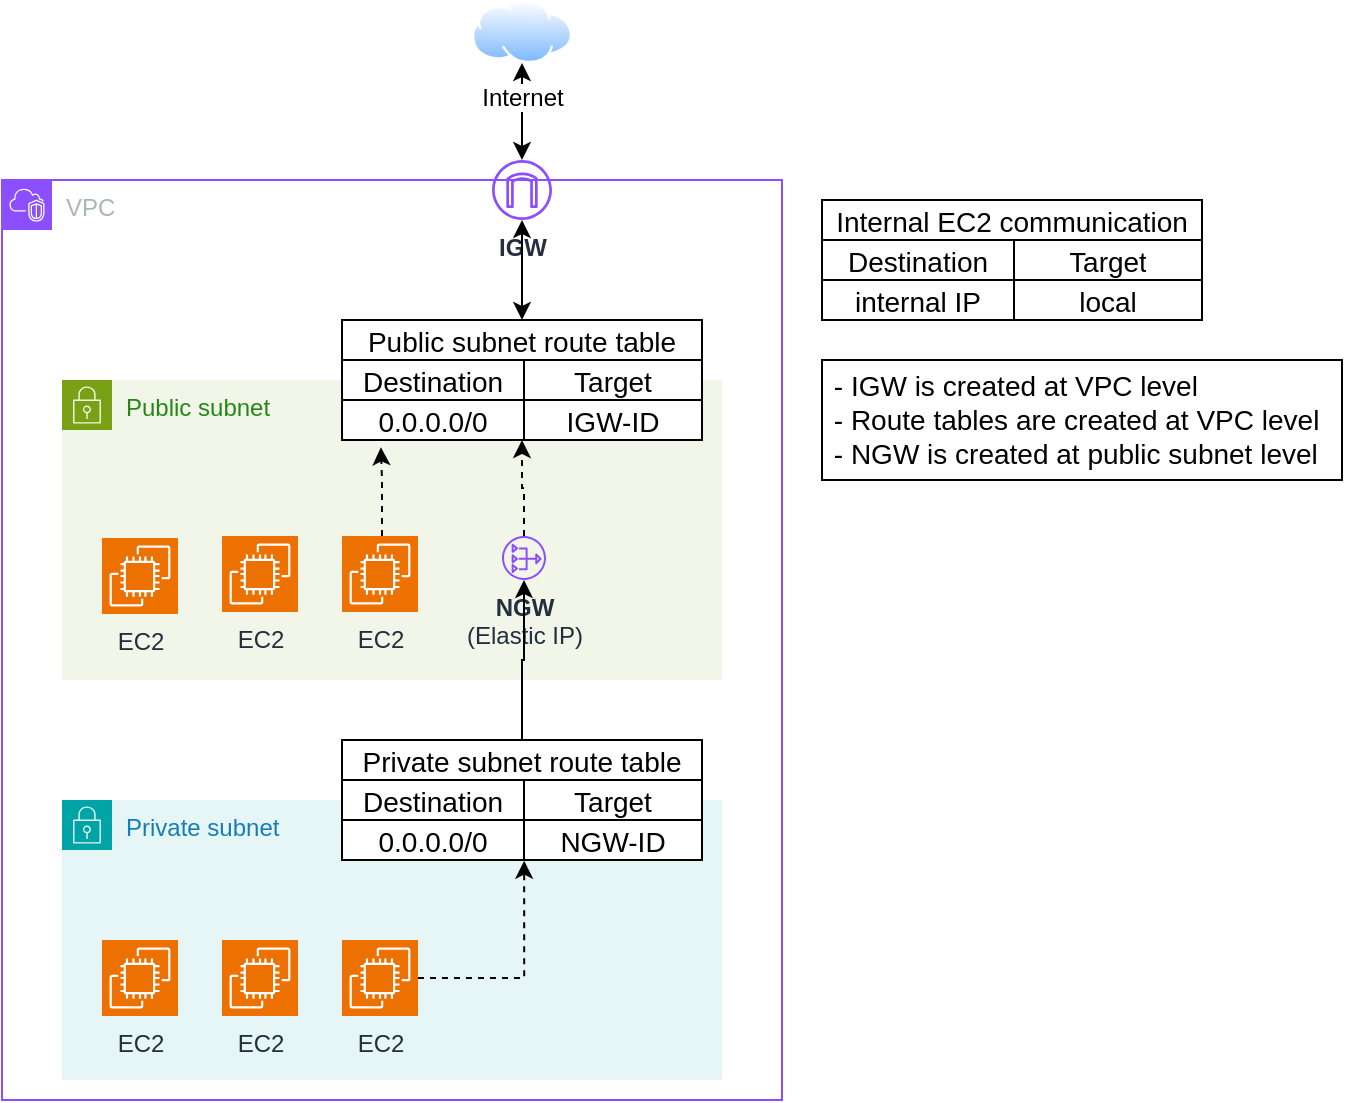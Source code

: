 <mxfile version="26.0.16">
  <diagram name="Page-1" id="J59PzGIV-IZARhgNcw3m">
    <mxGraphModel dx="993" dy="568" grid="1" gridSize="10" guides="1" tooltips="1" connect="1" arrows="1" fold="1" page="1" pageScale="1" pageWidth="850" pageHeight="1100" math="0" shadow="0">
      <root>
        <mxCell id="0" />
        <mxCell id="1" parent="0" />
        <mxCell id="nNxd906b-8G5X-YyZnIa-1" value="VPC" style="points=[[0,0],[0.25,0],[0.5,0],[0.75,0],[1,0],[1,0.25],[1,0.5],[1,0.75],[1,1],[0.75,1],[0.5,1],[0.25,1],[0,1],[0,0.75],[0,0.5],[0,0.25]];outlineConnect=0;gradientColor=none;html=1;whiteSpace=wrap;fontSize=12;fontStyle=0;container=1;pointerEvents=0;collapsible=0;recursiveResize=0;shape=mxgraph.aws4.group;grIcon=mxgraph.aws4.group_vpc2;strokeColor=#8C4FFF;fillColor=none;verticalAlign=top;align=left;spacingLeft=30;fontColor=#AAB7B8;dashed=0;" vertex="1" parent="1">
          <mxGeometry x="40" y="130" width="390" height="460" as="geometry" />
        </mxCell>
        <mxCell id="oJM-QH1wbEqwgT6jP4RW-5" value="Public subnet" style="points=[[0,0],[0.25,0],[0.5,0],[0.75,0],[1,0],[1,0.25],[1,0.5],[1,0.75],[1,1],[0.75,1],[0.5,1],[0.25,1],[0,1],[0,0.75],[0,0.5],[0,0.25]];outlineConnect=0;gradientColor=none;html=1;whiteSpace=wrap;fontSize=12;fontStyle=0;container=1;pointerEvents=0;collapsible=0;recursiveResize=0;shape=mxgraph.aws4.group;grIcon=mxgraph.aws4.group_security_group;grStroke=0;strokeColor=#7AA116;fillColor=#F2F6E8;verticalAlign=top;align=left;spacingLeft=30;fontColor=#248814;dashed=0;" parent="nNxd906b-8G5X-YyZnIa-1" vertex="1">
          <mxGeometry x="30" y="100" width="330" height="150" as="geometry" />
        </mxCell>
        <mxCell id="nNxd906b-8G5X-YyZnIa-3" value="EC2" style="sketch=0;points=[[0,0,0],[0.25,0,0],[0.5,0,0],[0.75,0,0],[1,0,0],[0,1,0],[0.25,1,0],[0.5,1,0],[0.75,1,0],[1,1,0],[0,0.25,0],[0,0.5,0],[0,0.75,0],[1,0.25,0],[1,0.5,0],[1,0.75,0]];outlineConnect=0;fontColor=#232F3E;fillColor=#ED7100;strokeColor=#ffffff;dashed=0;verticalLabelPosition=bottom;verticalAlign=top;align=center;html=1;fontSize=12;fontStyle=0;aspect=fixed;shape=mxgraph.aws4.resourceIcon;resIcon=mxgraph.aws4.ec2;" vertex="1" parent="oJM-QH1wbEqwgT6jP4RW-5">
          <mxGeometry x="20" y="79" width="38" height="38" as="geometry" />
        </mxCell>
        <mxCell id="nNxd906b-8G5X-YyZnIa-4" value="EC2" style="sketch=0;points=[[0,0,0],[0.25,0,0],[0.5,0,0],[0.75,0,0],[1,0,0],[0,1,0],[0.25,1,0],[0.5,1,0],[0.75,1,0],[1,1,0],[0,0.25,0],[0,0.5,0],[0,0.75,0],[1,0.25,0],[1,0.5,0],[1,0.75,0]];outlineConnect=0;fontColor=#232F3E;fillColor=#ED7100;strokeColor=#ffffff;dashed=0;verticalLabelPosition=bottom;verticalAlign=top;align=center;html=1;fontSize=12;fontStyle=0;aspect=fixed;shape=mxgraph.aws4.resourceIcon;resIcon=mxgraph.aws4.ec2;" vertex="1" parent="oJM-QH1wbEqwgT6jP4RW-5">
          <mxGeometry x="80" y="78" width="38" height="38" as="geometry" />
        </mxCell>
        <mxCell id="nNxd906b-8G5X-YyZnIa-5" value="EC2" style="sketch=0;points=[[0,0,0],[0.25,0,0],[0.5,0,0],[0.75,0,0],[1,0,0],[0,1,0],[0.25,1,0],[0.5,1,0],[0.75,1,0],[1,1,0],[0,0.25,0],[0,0.5,0],[0,0.75,0],[1,0.25,0],[1,0.5,0],[1,0.75,0]];outlineConnect=0;fontColor=#232F3E;fillColor=#ED7100;strokeColor=#ffffff;dashed=0;verticalLabelPosition=bottom;verticalAlign=top;align=center;html=1;fontSize=12;fontStyle=0;aspect=fixed;shape=mxgraph.aws4.resourceIcon;resIcon=mxgraph.aws4.ec2;" vertex="1" parent="oJM-QH1wbEqwgT6jP4RW-5">
          <mxGeometry x="140" y="78" width="38" height="38" as="geometry" />
        </mxCell>
        <mxCell id="UBAS4pGQuPnV54A2ei4c-2" value="&lt;b&gt;NGW&lt;/b&gt;&lt;div&gt;(Elastic IP)&lt;/div&gt;" style="sketch=0;outlineConnect=0;fontColor=#232F3E;gradientColor=none;fillColor=#8C4FFF;strokeColor=none;dashed=0;verticalLabelPosition=bottom;verticalAlign=top;align=center;html=1;fontSize=12;fontStyle=0;aspect=fixed;pointerEvents=1;shape=mxgraph.aws4.nat_gateway;" parent="oJM-QH1wbEqwgT6jP4RW-5" vertex="1">
          <mxGeometry x="220" y="78" width="22" height="22" as="geometry" />
        </mxCell>
        <mxCell id="oJM-QH1wbEqwgT6jP4RW-4" value="Private subnet" style="points=[[0,0],[0.25,0],[0.5,0],[0.75,0],[1,0],[1,0.25],[1,0.5],[1,0.75],[1,1],[0.75,1],[0.5,1],[0.25,1],[0,1],[0,0.75],[0,0.5],[0,0.25]];outlineConnect=0;gradientColor=none;html=1;whiteSpace=wrap;fontSize=12;fontStyle=0;container=1;pointerEvents=0;collapsible=0;recursiveResize=0;shape=mxgraph.aws4.group;grIcon=mxgraph.aws4.group_security_group;grStroke=0;strokeColor=#00A4A6;fillColor=#E6F6F7;verticalAlign=top;align=left;spacingLeft=30;fontColor=#147EBA;dashed=0;" parent="nNxd906b-8G5X-YyZnIa-1" vertex="1">
          <mxGeometry x="30" y="310" width="330" height="140" as="geometry" />
        </mxCell>
        <mxCell id="nNxd906b-8G5X-YyZnIa-7" value="EC2" style="sketch=0;points=[[0,0,0],[0.25,0,0],[0.5,0,0],[0.75,0,0],[1,0,0],[0,1,0],[0.25,1,0],[0.5,1,0],[0.75,1,0],[1,1,0],[0,0.25,0],[0,0.5,0],[0,0.75,0],[1,0.25,0],[1,0.5,0],[1,0.75,0]];outlineConnect=0;fontColor=#232F3E;fillColor=#ED7100;strokeColor=#ffffff;dashed=0;verticalLabelPosition=bottom;verticalAlign=top;align=center;html=1;fontSize=12;fontStyle=0;aspect=fixed;shape=mxgraph.aws4.resourceIcon;resIcon=mxgraph.aws4.ec2;" vertex="1" parent="oJM-QH1wbEqwgT6jP4RW-4">
          <mxGeometry x="20" y="70" width="38" height="38" as="geometry" />
        </mxCell>
        <mxCell id="nNxd906b-8G5X-YyZnIa-8" value="EC2" style="sketch=0;points=[[0,0,0],[0.25,0,0],[0.5,0,0],[0.75,0,0],[1,0,0],[0,1,0],[0.25,1,0],[0.5,1,0],[0.75,1,0],[1,1,0],[0,0.25,0],[0,0.5,0],[0,0.75,0],[1,0.25,0],[1,0.5,0],[1,0.75,0]];outlineConnect=0;fontColor=#232F3E;fillColor=#ED7100;strokeColor=#ffffff;dashed=0;verticalLabelPosition=bottom;verticalAlign=top;align=center;html=1;fontSize=12;fontStyle=0;aspect=fixed;shape=mxgraph.aws4.resourceIcon;resIcon=mxgraph.aws4.ec2;" vertex="1" parent="oJM-QH1wbEqwgT6jP4RW-4">
          <mxGeometry x="80" y="70" width="38" height="38" as="geometry" />
        </mxCell>
        <mxCell id="nNxd906b-8G5X-YyZnIa-9" value="EC2" style="sketch=0;points=[[0,0,0],[0.25,0,0],[0.5,0,0],[0.75,0,0],[1,0,0],[0,1,0],[0.25,1,0],[0.5,1,0],[0.75,1,0],[1,1,0],[0,0.25,0],[0,0.5,0],[0,0.75,0],[1,0.25,0],[1,0.5,0],[1,0.75,0]];outlineConnect=0;fontColor=#232F3E;fillColor=#ED7100;strokeColor=#ffffff;dashed=0;verticalLabelPosition=bottom;verticalAlign=top;align=center;html=1;fontSize=12;fontStyle=0;aspect=fixed;shape=mxgraph.aws4.resourceIcon;resIcon=mxgraph.aws4.ec2;" vertex="1" parent="oJM-QH1wbEqwgT6jP4RW-4">
          <mxGeometry x="140" y="70" width="38" height="38" as="geometry" />
        </mxCell>
        <mxCell id="nNxd906b-8G5X-YyZnIa-11" value="" style="edgeStyle=orthogonalEdgeStyle;rounded=0;orthogonalLoop=1;jettySize=auto;html=1;exitX=0.5;exitY=0;exitDx=0;exitDy=0;" edge="1" parent="nNxd906b-8G5X-YyZnIa-1" source="nNxd906b-8G5X-YyZnIa-99" target="UBAS4pGQuPnV54A2ei4c-2">
          <mxGeometry relative="1" as="geometry">
            <mxPoint x="261" y="270.0" as="sourcePoint" />
            <Array as="points" />
          </mxGeometry>
        </mxCell>
        <mxCell id="nNxd906b-8G5X-YyZnIa-16" style="edgeStyle=orthogonalEdgeStyle;rounded=0;orthogonalLoop=1;jettySize=auto;html=1;dashed=1;entryX=0.506;entryY=1.017;entryDx=0;entryDy=0;entryPerimeter=0;" edge="1" parent="nNxd906b-8G5X-YyZnIa-1" source="nNxd906b-8G5X-YyZnIa-9" target="nNxd906b-8G5X-YyZnIa-103">
          <mxGeometry relative="1" as="geometry">
            <mxPoint x="261" y="330" as="targetPoint" />
            <Array as="points">
              <mxPoint x="261" y="399" />
            </Array>
          </mxGeometry>
        </mxCell>
        <mxCell id="nNxd906b-8G5X-YyZnIa-17" style="edgeStyle=orthogonalEdgeStyle;rounded=0;orthogonalLoop=1;jettySize=auto;html=1;dashed=1;entryX=0.108;entryY=1.183;entryDx=0;entryDy=0;entryPerimeter=0;" edge="1" parent="nNxd906b-8G5X-YyZnIa-1" source="nNxd906b-8G5X-YyZnIa-5" target="nNxd906b-8G5X-YyZnIa-110">
          <mxGeometry relative="1" as="geometry">
            <mxPoint x="230" y="110.0" as="targetPoint" />
            <Array as="points">
              <mxPoint x="190" y="150" />
              <mxPoint x="189" y="134" />
            </Array>
          </mxGeometry>
        </mxCell>
        <mxCell id="UBAS4pGQuPnV54A2ei4c-3" value="&lt;b&gt;IGW&lt;/b&gt;" style="sketch=0;outlineConnect=0;fontColor=#232F3E;gradientColor=none;fillColor=#8C4FFF;strokeColor=none;dashed=0;verticalLabelPosition=bottom;verticalAlign=top;align=center;html=1;fontSize=12;fontStyle=0;aspect=fixed;pointerEvents=1;shape=mxgraph.aws4.internet_gateway;" parent="nNxd906b-8G5X-YyZnIa-1" vertex="1">
          <mxGeometry x="245" y="-10" width="30" height="30" as="geometry" />
        </mxCell>
        <mxCell id="nNxd906b-8G5X-YyZnIa-13" style="edgeStyle=orthogonalEdgeStyle;rounded=0;orthogonalLoop=1;jettySize=auto;html=1;startArrow=classic;startFill=1;exitX=0.5;exitY=0;exitDx=0;exitDy=0;" edge="1" parent="nNxd906b-8G5X-YyZnIa-1" source="nNxd906b-8G5X-YyZnIa-106" target="UBAS4pGQuPnV54A2ei4c-3">
          <mxGeometry relative="1" as="geometry">
            <mxPoint x="260" y="60.0" as="sourcePoint" />
          </mxGeometry>
        </mxCell>
        <mxCell id="nNxd906b-8G5X-YyZnIa-99" value="Private subnet route table" style="shape=table;startSize=20;container=1;collapsible=0;childLayout=tableLayout;strokeColor=default;fontSize=14;labelBackgroundColor=none;gradientColor=none;swimlaneFillColor=default;" vertex="1" parent="nNxd906b-8G5X-YyZnIa-1">
          <mxGeometry x="170" y="280" width="180" height="60" as="geometry" />
        </mxCell>
        <mxCell id="nNxd906b-8G5X-YyZnIa-100" value="" style="shape=tableRow;horizontal=0;startSize=0;swimlaneHead=0;swimlaneBody=0;strokeColor=inherit;top=0;left=0;bottom=0;right=0;collapsible=0;dropTarget=0;fillColor=none;points=[[0,0.5],[1,0.5]];portConstraint=eastwest;fontSize=16;swimlaneFillColor=default;" vertex="1" parent="nNxd906b-8G5X-YyZnIa-99">
          <mxGeometry y="20" width="180" height="20" as="geometry" />
        </mxCell>
        <mxCell id="nNxd906b-8G5X-YyZnIa-101" value="Destination" style="shape=partialRectangle;html=1;whiteSpace=wrap;connectable=0;strokeColor=inherit;overflow=hidden;fillColor=none;top=0;left=0;bottom=0;right=0;pointerEvents=1;fontSize=14;swimlaneFillColor=default;" vertex="1" parent="nNxd906b-8G5X-YyZnIa-100">
          <mxGeometry width="91" height="20" as="geometry">
            <mxRectangle width="91" height="20" as="alternateBounds" />
          </mxGeometry>
        </mxCell>
        <mxCell id="nNxd906b-8G5X-YyZnIa-102" value="Target" style="shape=partialRectangle;html=1;whiteSpace=wrap;connectable=0;strokeColor=inherit;overflow=hidden;fillColor=none;top=0;left=0;bottom=0;right=0;pointerEvents=1;fontSize=14;swimlaneFillColor=default;" vertex="1" parent="nNxd906b-8G5X-YyZnIa-100">
          <mxGeometry x="91" width="89" height="20" as="geometry">
            <mxRectangle width="89" height="20" as="alternateBounds" />
          </mxGeometry>
        </mxCell>
        <mxCell id="nNxd906b-8G5X-YyZnIa-103" value="" style="shape=tableRow;horizontal=0;startSize=0;swimlaneHead=0;swimlaneBody=0;strokeColor=inherit;top=0;left=0;bottom=0;right=0;collapsible=0;dropTarget=0;fillColor=none;points=[[0,0.5],[1,0.5]];portConstraint=eastwest;fontSize=16;swimlaneFillColor=default;" vertex="1" parent="nNxd906b-8G5X-YyZnIa-99">
          <mxGeometry y="40" width="180" height="20" as="geometry" />
        </mxCell>
        <mxCell id="nNxd906b-8G5X-YyZnIa-104" value="0.0.0.0/0" style="shape=partialRectangle;html=1;whiteSpace=wrap;connectable=0;strokeColor=inherit;overflow=hidden;fillColor=none;top=0;left=0;bottom=0;right=0;pointerEvents=1;fontSize=14;swimlaneFillColor=default;" vertex="1" parent="nNxd906b-8G5X-YyZnIa-103">
          <mxGeometry width="91" height="20" as="geometry">
            <mxRectangle width="91" height="20" as="alternateBounds" />
          </mxGeometry>
        </mxCell>
        <mxCell id="nNxd906b-8G5X-YyZnIa-105" value="NGW-ID" style="shape=partialRectangle;html=1;whiteSpace=wrap;connectable=0;strokeColor=inherit;overflow=hidden;fillColor=none;top=0;left=0;bottom=0;right=0;pointerEvents=1;fontSize=14;swimlaneFillColor=default;" vertex="1" parent="nNxd906b-8G5X-YyZnIa-103">
          <mxGeometry x="91" width="89" height="20" as="geometry">
            <mxRectangle width="89" height="20" as="alternateBounds" />
          </mxGeometry>
        </mxCell>
        <mxCell id="nNxd906b-8G5X-YyZnIa-106" value="Public subnet route table" style="shape=table;startSize=20;container=1;collapsible=0;childLayout=tableLayout;strokeColor=default;fontSize=14;labelBackgroundColor=none;gradientColor=none;swimlaneFillColor=default;" vertex="1" parent="nNxd906b-8G5X-YyZnIa-1">
          <mxGeometry x="170" y="70" width="180" height="60" as="geometry" />
        </mxCell>
        <mxCell id="nNxd906b-8G5X-YyZnIa-107" value="" style="shape=tableRow;horizontal=0;startSize=0;swimlaneHead=0;swimlaneBody=0;strokeColor=inherit;top=0;left=0;bottom=0;right=0;collapsible=0;dropTarget=0;fillColor=none;points=[[0,0.5],[1,0.5]];portConstraint=eastwest;fontSize=16;swimlaneFillColor=default;" vertex="1" parent="nNxd906b-8G5X-YyZnIa-106">
          <mxGeometry y="20" width="180" height="20" as="geometry" />
        </mxCell>
        <mxCell id="nNxd906b-8G5X-YyZnIa-108" value="Destination" style="shape=partialRectangle;html=1;whiteSpace=wrap;connectable=0;strokeColor=inherit;overflow=hidden;fillColor=none;top=0;left=0;bottom=0;right=0;pointerEvents=1;fontSize=14;swimlaneFillColor=default;" vertex="1" parent="nNxd906b-8G5X-YyZnIa-107">
          <mxGeometry width="91" height="20" as="geometry">
            <mxRectangle width="91" height="20" as="alternateBounds" />
          </mxGeometry>
        </mxCell>
        <mxCell id="nNxd906b-8G5X-YyZnIa-109" value="Target" style="shape=partialRectangle;html=1;whiteSpace=wrap;connectable=0;strokeColor=inherit;overflow=hidden;fillColor=none;top=0;left=0;bottom=0;right=0;pointerEvents=1;fontSize=14;swimlaneFillColor=default;" vertex="1" parent="nNxd906b-8G5X-YyZnIa-107">
          <mxGeometry x="91" width="89" height="20" as="geometry">
            <mxRectangle width="89" height="20" as="alternateBounds" />
          </mxGeometry>
        </mxCell>
        <mxCell id="nNxd906b-8G5X-YyZnIa-110" value="" style="shape=tableRow;horizontal=0;startSize=0;swimlaneHead=0;swimlaneBody=0;strokeColor=inherit;top=0;left=0;bottom=0;right=0;collapsible=0;dropTarget=0;fillColor=none;points=[[0,0.5],[1,0.5]];portConstraint=eastwest;fontSize=16;swimlaneFillColor=default;" vertex="1" parent="nNxd906b-8G5X-YyZnIa-106">
          <mxGeometry y="40" width="180" height="20" as="geometry" />
        </mxCell>
        <mxCell id="nNxd906b-8G5X-YyZnIa-111" value="0.0.0.0/0" style="shape=partialRectangle;html=1;whiteSpace=wrap;connectable=0;strokeColor=inherit;overflow=hidden;fillColor=none;top=0;left=0;bottom=0;right=0;pointerEvents=1;fontSize=14;swimlaneFillColor=default;" vertex="1" parent="nNxd906b-8G5X-YyZnIa-110">
          <mxGeometry width="91" height="20" as="geometry">
            <mxRectangle width="91" height="20" as="alternateBounds" />
          </mxGeometry>
        </mxCell>
        <mxCell id="nNxd906b-8G5X-YyZnIa-112" value="IGW-ID" style="shape=partialRectangle;html=1;whiteSpace=wrap;connectable=0;strokeColor=inherit;overflow=hidden;fillColor=none;top=0;left=0;bottom=0;right=0;pointerEvents=1;fontSize=14;swimlaneFillColor=default;" vertex="1" parent="nNxd906b-8G5X-YyZnIa-110">
          <mxGeometry x="91" width="89" height="20" as="geometry">
            <mxRectangle width="89" height="20" as="alternateBounds" />
          </mxGeometry>
        </mxCell>
        <mxCell id="nNxd906b-8G5X-YyZnIa-113" style="edgeStyle=orthogonalEdgeStyle;rounded=0;orthogonalLoop=1;jettySize=auto;html=1;dashed=1;entryX=0.5;entryY=1;entryDx=0;entryDy=0;entryPerimeter=0;" edge="1" parent="nNxd906b-8G5X-YyZnIa-1" source="UBAS4pGQuPnV54A2ei4c-2" target="nNxd906b-8G5X-YyZnIa-110">
          <mxGeometry relative="1" as="geometry">
            <Array as="points" />
          </mxGeometry>
        </mxCell>
        <mxCell id="nNxd906b-8G5X-YyZnIa-15" value="" style="edgeStyle=orthogonalEdgeStyle;rounded=0;orthogonalLoop=1;jettySize=auto;html=1;startArrow=classic;startFill=1;" edge="1" parent="1" source="UBAS4pGQuPnV54A2ei4c-3" target="nNxd906b-8G5X-YyZnIa-14">
          <mxGeometry relative="1" as="geometry" />
        </mxCell>
        <mxCell id="nNxd906b-8G5X-YyZnIa-14" value="Internet" style="image;aspect=fixed;perimeter=ellipsePerimeter;html=1;align=center;shadow=0;dashed=0;spacingTop=3;image=img/lib/active_directory/internet_cloud.svg;" vertex="1" parent="1">
          <mxGeometry x="275" y="40" width="50" height="31.5" as="geometry" />
        </mxCell>
        <mxCell id="nNxd906b-8G5X-YyZnIa-114" value="Internal EC2 communication" style="shape=table;startSize=20;container=1;collapsible=0;childLayout=tableLayout;strokeColor=default;fontSize=14;labelBackgroundColor=none;gradientColor=none;swimlaneFillColor=default;" vertex="1" parent="1">
          <mxGeometry x="450" y="140" width="190" height="60" as="geometry" />
        </mxCell>
        <mxCell id="nNxd906b-8G5X-YyZnIa-115" value="" style="shape=tableRow;horizontal=0;startSize=0;swimlaneHead=0;swimlaneBody=0;strokeColor=inherit;top=0;left=0;bottom=0;right=0;collapsible=0;dropTarget=0;fillColor=none;points=[[0,0.5],[1,0.5]];portConstraint=eastwest;fontSize=16;swimlaneFillColor=default;" vertex="1" parent="nNxd906b-8G5X-YyZnIa-114">
          <mxGeometry y="20" width="190" height="20" as="geometry" />
        </mxCell>
        <mxCell id="nNxd906b-8G5X-YyZnIa-116" value="Destination" style="shape=partialRectangle;html=1;whiteSpace=wrap;connectable=0;strokeColor=inherit;overflow=hidden;fillColor=none;top=0;left=0;bottom=0;right=0;pointerEvents=1;fontSize=14;swimlaneFillColor=default;" vertex="1" parent="nNxd906b-8G5X-YyZnIa-115">
          <mxGeometry width="96" height="20" as="geometry">
            <mxRectangle width="96" height="20" as="alternateBounds" />
          </mxGeometry>
        </mxCell>
        <mxCell id="nNxd906b-8G5X-YyZnIa-117" value="Target" style="shape=partialRectangle;html=1;whiteSpace=wrap;connectable=0;strokeColor=inherit;overflow=hidden;fillColor=none;top=0;left=0;bottom=0;right=0;pointerEvents=1;fontSize=14;swimlaneFillColor=default;" vertex="1" parent="nNxd906b-8G5X-YyZnIa-115">
          <mxGeometry x="96" width="94" height="20" as="geometry">
            <mxRectangle width="94" height="20" as="alternateBounds" />
          </mxGeometry>
        </mxCell>
        <mxCell id="nNxd906b-8G5X-YyZnIa-118" value="" style="shape=tableRow;horizontal=0;startSize=0;swimlaneHead=0;swimlaneBody=0;strokeColor=inherit;top=0;left=0;bottom=0;right=0;collapsible=0;dropTarget=0;fillColor=none;points=[[0,0.5],[1,0.5]];portConstraint=eastwest;fontSize=16;swimlaneFillColor=default;" vertex="1" parent="nNxd906b-8G5X-YyZnIa-114">
          <mxGeometry y="40" width="190" height="20" as="geometry" />
        </mxCell>
        <mxCell id="nNxd906b-8G5X-YyZnIa-119" value="internal IP" style="shape=partialRectangle;html=1;whiteSpace=wrap;connectable=0;strokeColor=inherit;overflow=hidden;fillColor=none;top=0;left=0;bottom=0;right=0;pointerEvents=1;fontSize=14;swimlaneFillColor=default;" vertex="1" parent="nNxd906b-8G5X-YyZnIa-118">
          <mxGeometry width="96" height="20" as="geometry">
            <mxRectangle width="96" height="20" as="alternateBounds" />
          </mxGeometry>
        </mxCell>
        <mxCell id="nNxd906b-8G5X-YyZnIa-120" value="local" style="shape=partialRectangle;html=1;whiteSpace=wrap;connectable=0;strokeColor=inherit;overflow=hidden;fillColor=none;top=0;left=0;bottom=0;right=0;pointerEvents=1;fontSize=14;swimlaneFillColor=default;" vertex="1" parent="nNxd906b-8G5X-YyZnIa-118">
          <mxGeometry x="96" width="94" height="20" as="geometry">
            <mxRectangle width="94" height="20" as="alternateBounds" />
          </mxGeometry>
        </mxCell>
        <mxCell id="nNxd906b-8G5X-YyZnIa-122" value="&lt;font style=&quot;font-size: 14px;&quot;&gt;&amp;nbsp;- IGW is created at VPC level&lt;/font&gt;&lt;div&gt;&lt;font style=&quot;font-size: 14px;&quot;&gt;&amp;nbsp;- Route tables are created at VPC level&lt;/font&gt;&lt;/div&gt;&lt;div&gt;&lt;font style=&quot;font-size: 14px;&quot;&gt;&amp;nbsp;- NGW is created at public subnet level&lt;/font&gt;&lt;/div&gt;" style="rounded=0;whiteSpace=wrap;html=1;align=left;" vertex="1" parent="1">
          <mxGeometry x="450" y="220" width="260" height="60" as="geometry" />
        </mxCell>
      </root>
    </mxGraphModel>
  </diagram>
</mxfile>
